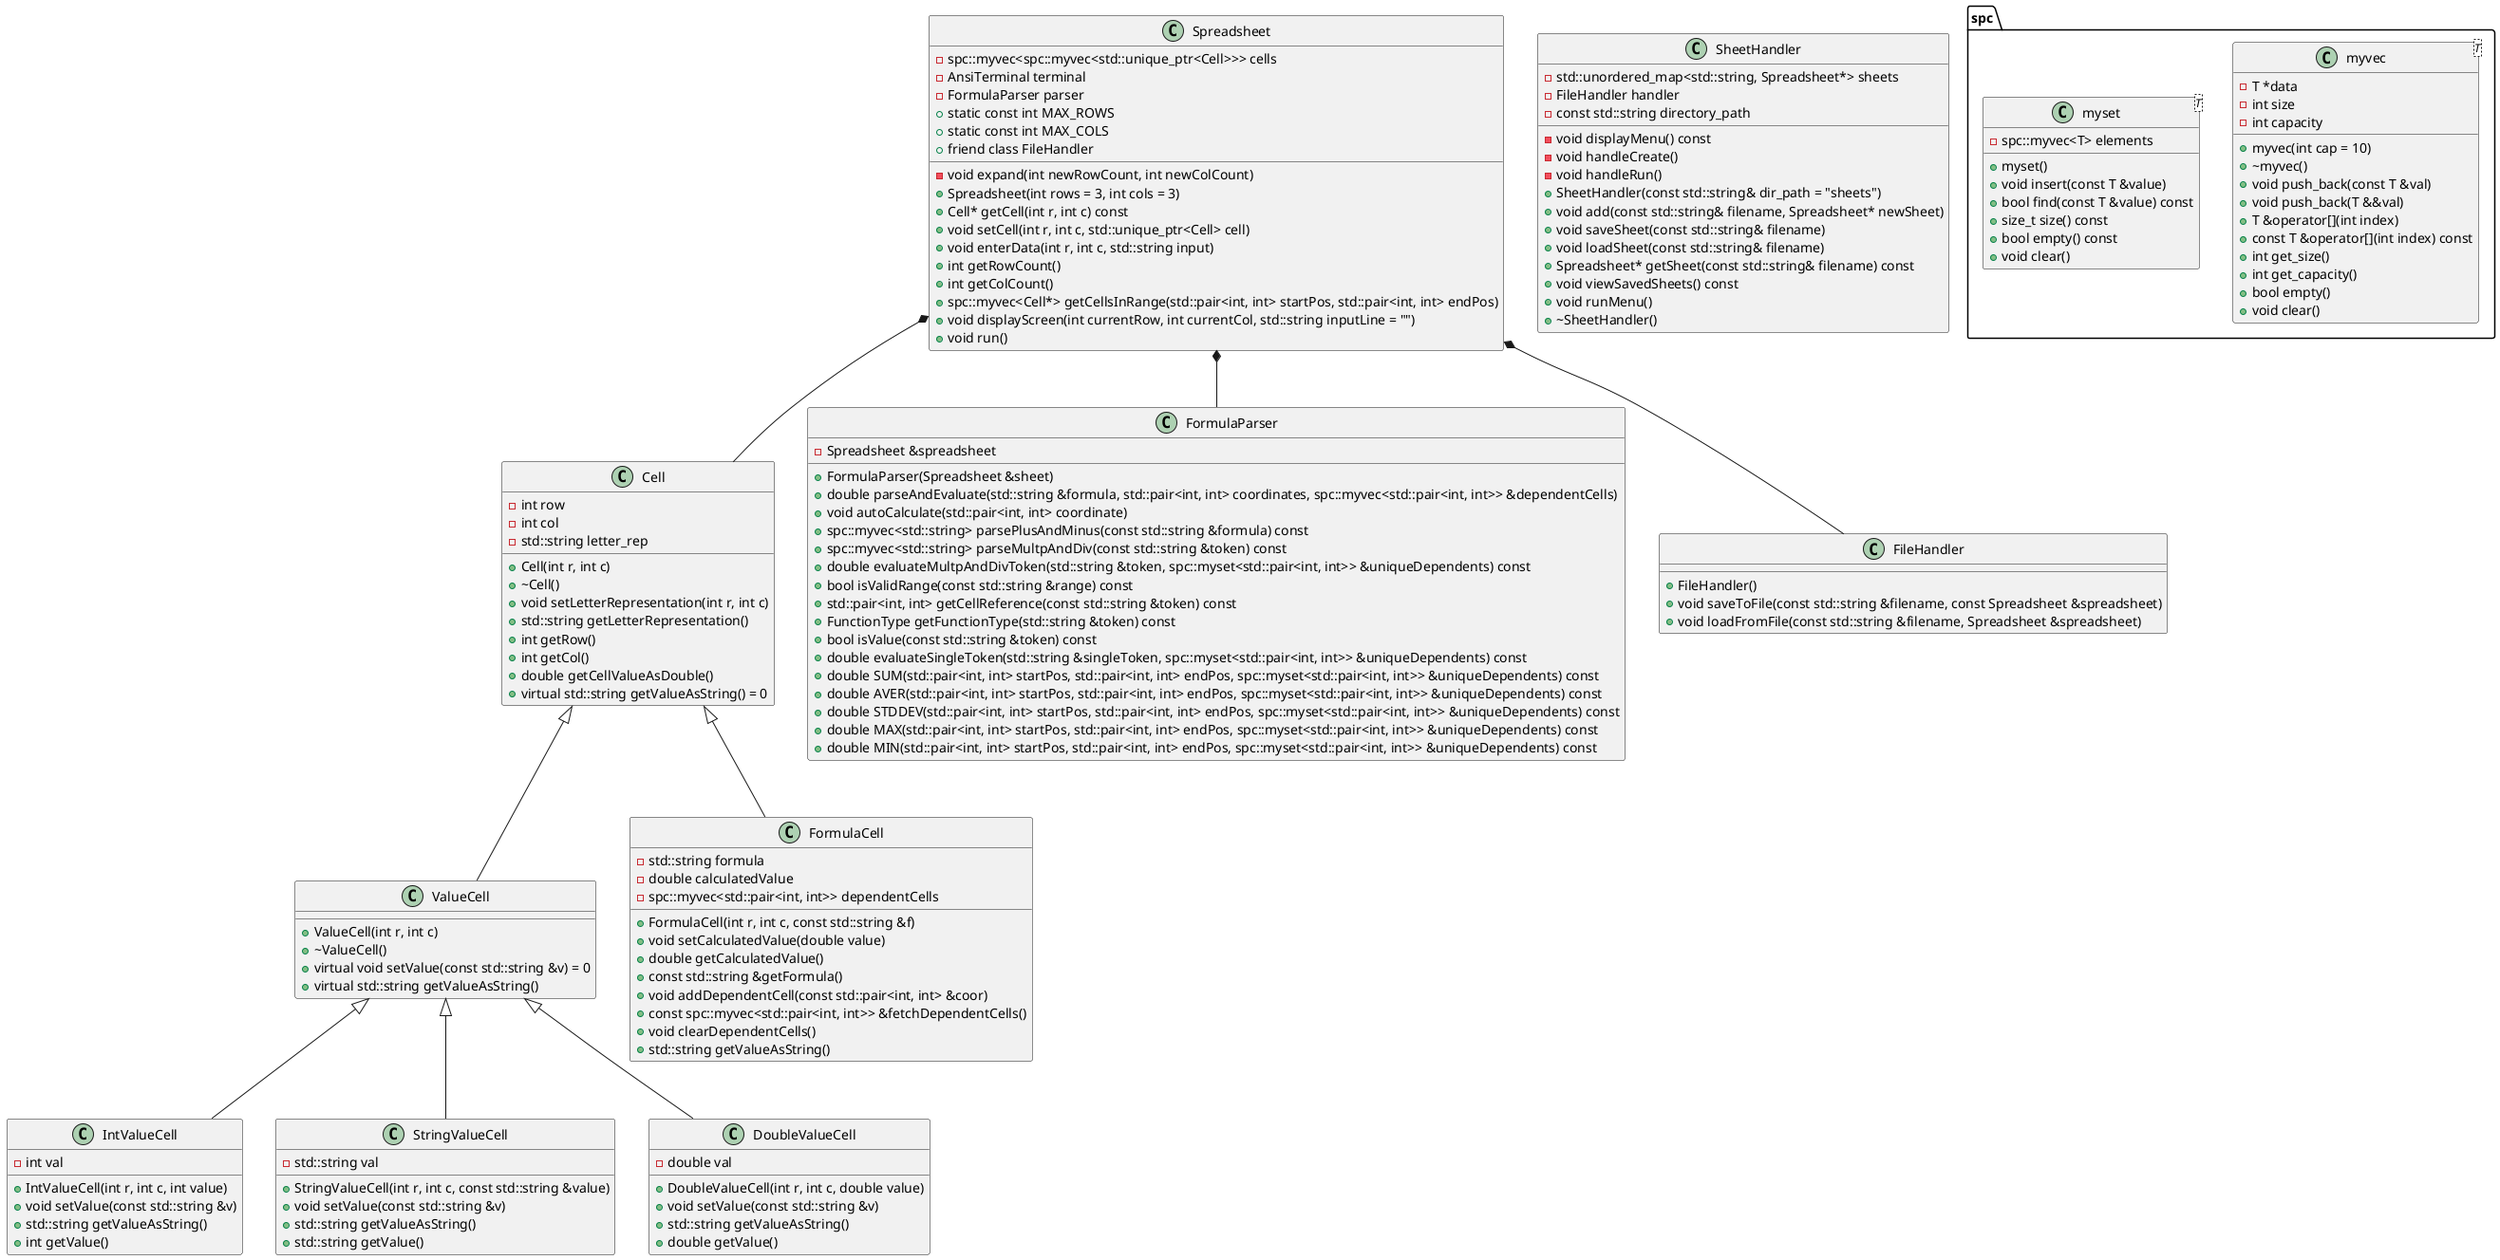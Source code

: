 @startuml spreadsheet

class Cell {
    - int row
    - int col
    - std::string letter_rep
    + Cell(int r, int c)
    + ~Cell()
    + void setLetterRepresentation(int r, int c)
    + std::string getLetterRepresentation()
    + int getRow()
    + int getCol()
    + double getCellValueAsDouble()
    + virtual std::string getValueAsString() = 0
}

class ValueCell {
    + ValueCell(int r, int c)
    + ~ValueCell()
    + virtual void setValue(const std::string &v) = 0
    + virtual std::string getValueAsString()
}

class IntValueCell {
    - int val
    + IntValueCell(int r, int c, int value)
    + void setValue(const std::string &v)
    + std::string getValueAsString()
    + int getValue()
}

class StringValueCell {
    - std::string val
    + StringValueCell(int r, int c, const std::string &value)
    + void setValue(const std::string &v)
    + std::string getValueAsString()
    + std::string getValue()
}

class DoubleValueCell {
    - double val
    + DoubleValueCell(int r, int c, double value)
    + void setValue(const std::string &v)
    + std::string getValueAsString()
    + double getValue()
}

class FormulaCell {
    - std::string formula
    - double calculatedValue
    - spc::myvec<std::pair<int, int>> dependentCells
    + FormulaCell(int r, int c, const std::string &f)
    + void setCalculatedValue(double value)
    + double getCalculatedValue()
    + const std::string &getFormula()
    + void addDependentCell(const std::pair<int, int> &coor)
    + const spc::myvec<std::pair<int, int>> &fetchDependentCells()
    + void clearDependentCells()
    + std::string getValueAsString()
}

class Spreadsheet {
    - spc::myvec<spc::myvec<std::unique_ptr<Cell>>> cells
    - AnsiTerminal terminal
    - FormulaParser parser
    - void expand(int newRowCount, int newColCount)
    + static const int MAX_ROWS
    + static const int MAX_COLS
    + Spreadsheet(int rows = 3, int cols = 3)
    + Cell* getCell(int r, int c) const
    + void setCell(int r, int c, std::unique_ptr<Cell> cell)
    + void enterData(int r, int c, std::string input)
    + int getRowCount()
    + int getColCount()
    + spc::myvec<Cell*> getCellsInRange(std::pair<int, int> startPos, std::pair<int, int> endPos)
    + void displayScreen(int currentRow, int currentCol, std::string inputLine = "")
    + void run()
    + friend class FileHandler
}

class SheetHandler {
    - std::unordered_map<std::string, Spreadsheet*> sheets
    - FileHandler handler
    - const std::string directory_path
    - void displayMenu() const
    - void handleCreate()
    - void handleRun()
    + SheetHandler(const std::string& dir_path = "sheets")
    + void add(const std::string& filename, Spreadsheet* newSheet)
    + void saveSheet(const std::string& filename)
    + void loadSheet(const std::string& filename)
    + Spreadsheet* getSheet(const std::string& filename) const
    + void viewSavedSheets() const
    + void runMenu()
    + ~SheetHandler()
}

class FormulaParser {
    - Spreadsheet &spreadsheet
    + FormulaParser(Spreadsheet &sheet)
    + double parseAndEvaluate(std::string &formula, std::pair<int, int> coordinates, spc::myvec<std::pair<int, int>> &dependentCells)
    + void autoCalculate(std::pair<int, int> coordinate)
    + spc::myvec<std::string> parsePlusAndMinus(const std::string &formula) const
    + spc::myvec<std::string> parseMultpAndDiv(const std::string &token) const
    + double evaluateMultpAndDivToken(std::string &token, spc::myset<std::pair<int, int>> &uniqueDependents) const
    + bool isValidRange(const std::string &range) const
    + std::pair<int, int> getCellReference(const std::string &token) const
    + FunctionType getFunctionType(std::string &token) const
    + bool isValue(const std::string &token) const
    + double evaluateSingleToken(std::string &singleToken, spc::myset<std::pair<int, int>> &uniqueDependents) const
    + double SUM(std::pair<int, int> startPos, std::pair<int, int> endPos, spc::myset<std::pair<int, int>> &uniqueDependents) const
    + double AVER(std::pair<int, int> startPos, std::pair<int, int> endPos, spc::myset<std::pair<int, int>> &uniqueDependents) const
    + double STDDEV(std::pair<int, int> startPos, std::pair<int, int> endPos, spc::myset<std::pair<int, int>> &uniqueDependents) const
    + double MAX(std::pair<int, int> startPos, std::pair<int, int> endPos, spc::myset<std::pair<int, int>> &uniqueDependents) const
    + double MIN(std::pair<int, int> startPos, std::pair<int, int> endPos, spc::myset<std::pair<int, int>> &uniqueDependents) const
}

class FileHandler {
    + FileHandler()
    + void saveToFile(const std::string &filename, const Spreadsheet &spreadsheet)
    + void loadFromFile(const std::string &filename, Spreadsheet &spreadsheet)
}

namespace spc {
    class myvec<T> {
        - T *data
        - int size
        - int capacity
        + myvec(int cap = 10)
        + ~myvec()
        + void push_back(const T &val)
        + void push_back(T &&val)
        + T &operator[](int index)
        + const T &operator[](int index) const
        + int get_size()
        + int get_capacity()
        + bool empty()
        + void clear()
    }

    class myset<T> {
        - spc::myvec<T> elements
        + myset()
        + void insert(const T &value)
        + bool find(const T &value) const
        + size_t size() const
        + bool empty() const
        + void clear()
    }
}

Cell <|-- ValueCell
Cell <|-- FormulaCell
ValueCell <|-- IntValueCell
ValueCell <|-- StringValueCell
ValueCell <|-- DoubleValueCell

Spreadsheet *-- Cell
Spreadsheet *-- FormulaParser
Spreadsheet *-- FileHandler

@enduml

